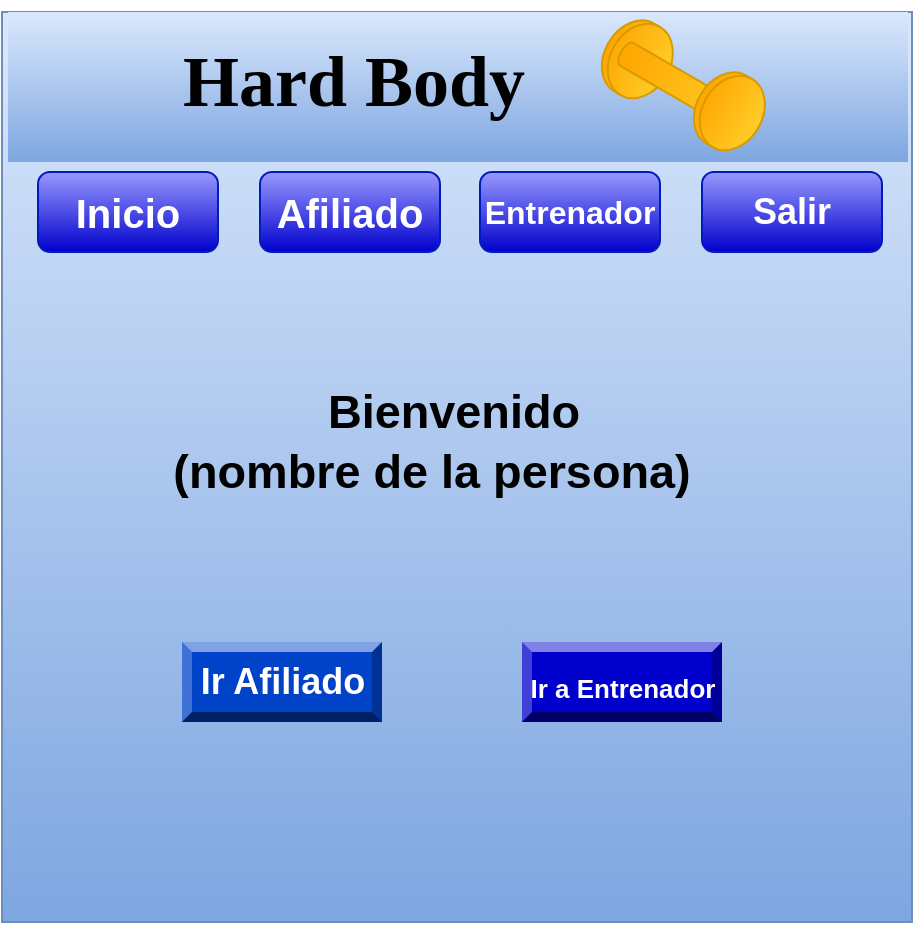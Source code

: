 <mxfile version="15.4.0" type="google"><diagram id="6qOq6nBl67239fobcJIo" name="Page-1"><mxGraphModel dx="868" dy="393" grid="1" gridSize="10" guides="1" tooltips="1" connect="1" arrows="1" fold="1" page="1" pageScale="1" pageWidth="827" pageHeight="1169" math="0" shadow="0"><root><mxCell id="0"/><mxCell id="1" parent="0"/><mxCell id="3PxI_TL8zapoBV5OWD59-1" value="" style="whiteSpace=wrap;html=1;aspect=fixed;gradientColor=#7ea6e0;fillColor=#dae8fc;strokeColor=#6c8ebf;" parent="1" vertex="1"><mxGeometry x="190" y="145" width="455" height="455" as="geometry"/></mxCell><mxCell id="3PxI_TL8zapoBV5OWD59-2" value="" style="rounded=0;whiteSpace=wrap;html=1;gradientColor=#7ea6e0;fillColor=#dae8fc;strokeColor=none;" parent="1" vertex="1"><mxGeometry x="193" y="145" width="450" height="75" as="geometry"/></mxCell><mxCell id="3PxI_TL8zapoBV5OWD59-3" value="Hard Body" style="text;html=1;strokeColor=none;fillColor=none;align=center;verticalAlign=middle;whiteSpace=wrap;rounded=0;fontFamily=Tahoma;fontStyle=1;fontSize=36;" parent="1" vertex="1"><mxGeometry x="261" y="140" width="210" height="80" as="geometry"/></mxCell><mxCell id="3PxI_TL8zapoBV5OWD59-4" value="" style="group;rotation=30;" parent="1" vertex="1" connectable="0"><mxGeometry x="490" y="156" width="80" height="50" as="geometry"/></mxCell><mxCell id="3PxI_TL8zapoBV5OWD59-5" value="" style="shape=cylinder3;whiteSpace=wrap;html=1;boundedLbl=1;backgroundOutline=1;size=15;fontFamily=Tahoma;fontSize=32;strokeColor=#d79b00;rotation=120;fillColor=#ffcd28;gradientColor=#ffa500;" parent="3PxI_TL8zapoBV5OWD59-4" vertex="1"><mxGeometry x="-2" y="-4" width="39.344" height="33.333" as="geometry"/></mxCell><mxCell id="3PxI_TL8zapoBV5OWD59-6" value="" style="shape=cylinder3;whiteSpace=wrap;html=1;boundedLbl=1;backgroundOutline=1;size=3;fontFamily=Tahoma;fontSize=32;strokeColor=#d79b00;rotation=120;fillColor=#ffcd28;gradientColor=#ffa500;" parent="3PxI_TL8zapoBV5OWD59-4" vertex="1"><mxGeometry x="32" y="-8" width="13.115" height="66.667" as="geometry"/></mxCell><mxCell id="3PxI_TL8zapoBV5OWD59-7" value="" style="shape=cylinder3;whiteSpace=wrap;html=1;boundedLbl=1;backgroundOutline=1;size=15;fontFamily=Tahoma;fontSize=32;strokeColor=#d79b00;rotation=120;fillColor=#ffcd28;gradientColor=#ffa500;" parent="3PxI_TL8zapoBV5OWD59-4" vertex="1"><mxGeometry x="44" y="22" width="39.344" height="33.333" as="geometry"/></mxCell><mxCell id="3PxI_TL8zapoBV5OWD59-8" value="&lt;h1 style=&quot;font-size: 20px;&quot;&gt;Inicio&lt;/h1&gt;" style="rounded=1;whiteSpace=wrap;html=1;fillColor=#9999FF;strokeColor=#001DBC;fontColor=#ffffff;gradientColor=#0000CC;fontSize=20;" parent="1" vertex="1"><mxGeometry x="208" y="225" width="90" height="40" as="geometry"/></mxCell><mxCell id="3PxI_TL8zapoBV5OWD59-15" value="&lt;h1 style=&quot;font-size: 20px;&quot;&gt;Afiliado&lt;/h1&gt;" style="rounded=1;whiteSpace=wrap;html=1;fillColor=#9999FF;strokeColor=#001DBC;fontColor=#ffffff;gradientColor=#0000CC;fontSize=20;" parent="1" vertex="1"><mxGeometry x="319" y="225" width="90" height="40" as="geometry"/></mxCell><mxCell id="3PxI_TL8zapoBV5OWD59-16" value="&lt;h2&gt;&lt;font style=&quot;font-size: 16px&quot;&gt;Entrenador&lt;/font&gt;&lt;/h2&gt;" style="rounded=1;whiteSpace=wrap;html=1;fillColor=#9999FF;strokeColor=#001DBC;fontColor=#ffffff;gradientColor=#0000CC;" parent="1" vertex="1"><mxGeometry x="429" y="225" width="90" height="40" as="geometry"/></mxCell><mxCell id="3PxI_TL8zapoBV5OWD59-17" value="&lt;h2&gt;Salir&lt;/h2&gt;" style="rounded=1;whiteSpace=wrap;html=1;fillColor=#9999FF;strokeColor=#001DBC;fontColor=#ffffff;gradientColor=#0000CC;" parent="1" vertex="1"><mxGeometry x="540" y="225" width="90" height="40" as="geometry"/></mxCell><mxCell id="3PxI_TL8zapoBV5OWD59-19" value="&lt;h3&gt;Bienvenido&lt;/h3&gt;" style="text;html=1;strokeColor=none;fillColor=none;align=center;verticalAlign=middle;whiteSpace=wrap;rounded=0;fontSize=20;" parent="1" vertex="1"><mxGeometry x="342" y="310" width="148" height="70" as="geometry"/></mxCell><mxCell id="3PxI_TL8zapoBV5OWD59-20" value="&lt;h3&gt;(nombre de la persona)&lt;/h3&gt;" style="text;html=1;strokeColor=none;fillColor=none;align=center;verticalAlign=middle;whiteSpace=wrap;rounded=0;fontSize=20;" parent="1" vertex="1"><mxGeometry x="240" y="340" width="330" height="70" as="geometry"/></mxCell><mxCell id="3PxI_TL8zapoBV5OWD59-22" value="&lt;b&gt;&lt;font color=&quot;#ffffff&quot;&gt;Ir Afiliado&lt;/font&gt;&lt;/b&gt;" style="labelPosition=center;verticalLabelPosition=middle;align=center;html=1;shape=mxgraph.basic.shaded_button;dx=5;fillColor=#0043C9;strokeColor=none;fontSize=18;" parent="1" vertex="1"><mxGeometry x="280" y="460" width="100" height="40" as="geometry"/></mxCell><mxCell id="3PxI_TL8zapoBV5OWD59-23" value="&lt;font style=&quot;font-size: 13px&quot; color=&quot;#ffffff&quot;&gt;&lt;b&gt;Ir a Entrenador&lt;/b&gt;&lt;/font&gt;" style="labelPosition=center;verticalLabelPosition=middle;align=center;html=1;shape=mxgraph.basic.shaded_button;dx=5;fillColor=#0000CC;strokeColor=none;fontSize=20;" parent="1" vertex="1"><mxGeometry x="450" y="460" width="100" height="40" as="geometry"/></mxCell></root></mxGraphModel></diagram></mxfile>